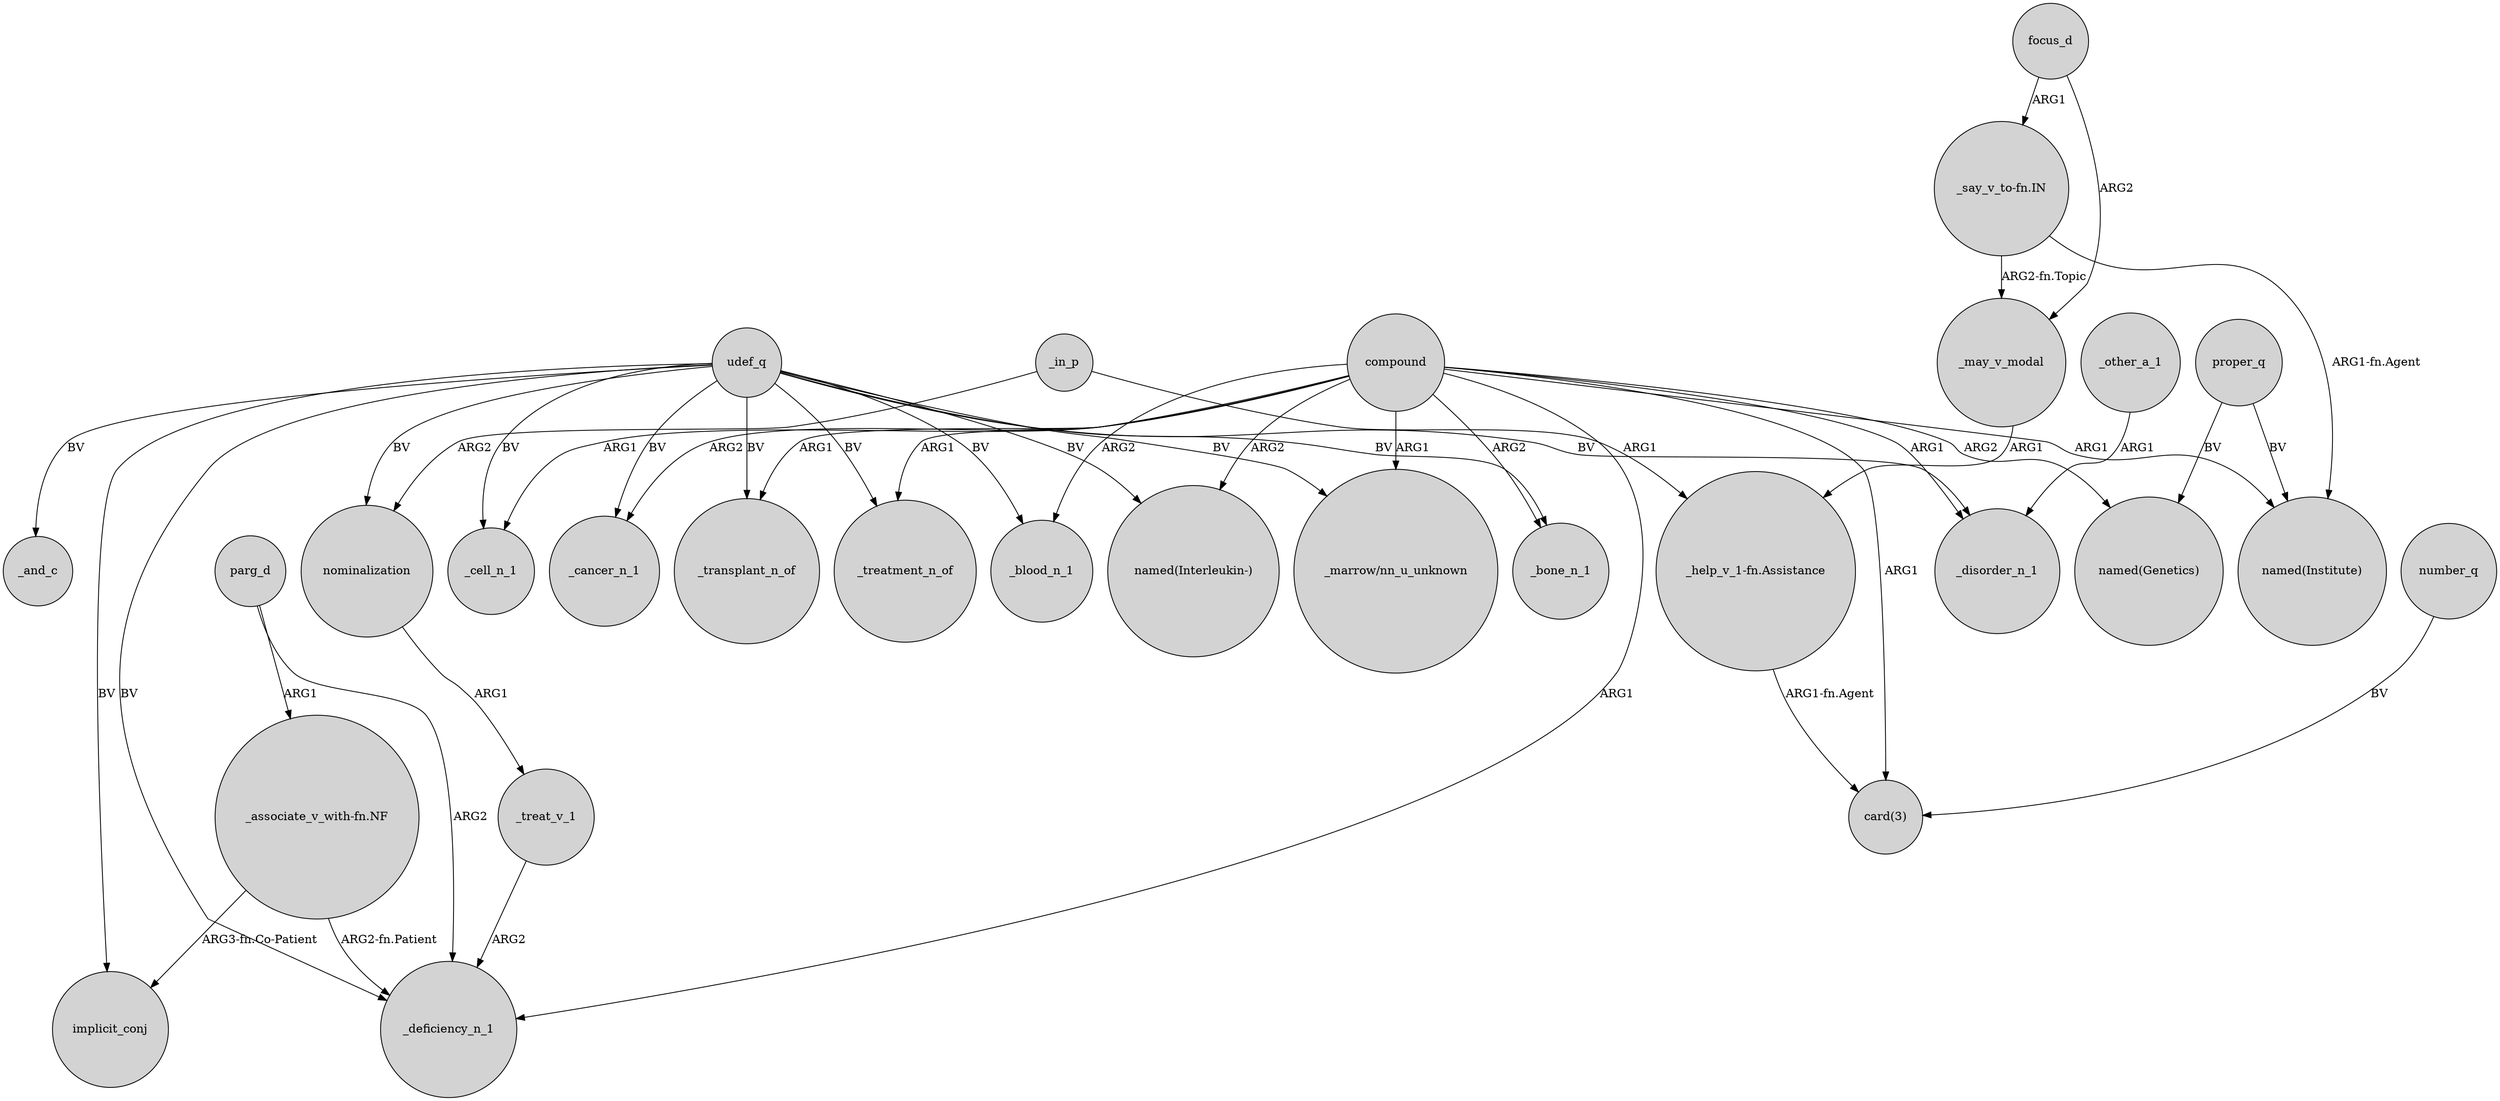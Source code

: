 digraph {
	node [shape=circle style=filled]
	nominalization -> _treat_v_1 [label=ARG1]
	compound -> _transplant_n_of [label=ARG1]
	_treat_v_1 -> _deficiency_n_1 [label=ARG2]
	udef_q -> _cancer_n_1 [label=BV]
	compound -> "_marrow/nn_u_unknown" [label=ARG1]
	parg_d -> "_associate_v_with-fn.NF" [label=ARG1]
	udef_q -> _bone_n_1 [label=BV]
	proper_q -> "named(Institute)" [label=BV]
	proper_q -> "named(Genetics)" [label=BV]
	focus_d -> _may_v_modal [label=ARG2]
	udef_q -> "named(Interleukin-)" [label=BV]
	_in_p -> "_help_v_1-fn.Assistance" [label=ARG1]
	udef_q -> "_marrow/nn_u_unknown" [label=BV]
	compound -> "named(Genetics)" [label=ARG2]
	_other_a_1 -> _disorder_n_1 [label=ARG1]
	udef_q -> implicit_conj [label=BV]
	compound -> "named(Institute)" [label=ARG1]
	udef_q -> _blood_n_1 [label=BV]
	_may_v_modal -> "_help_v_1-fn.Assistance" [label=ARG1]
	"_say_v_to-fn.IN" -> _may_v_modal [label="ARG2-fn.Topic"]
	"_help_v_1-fn.Assistance" -> "card(3)" [label="ARG1-fn.Agent"]
	compound -> _cancer_n_1 [label=ARG2]
	compound -> _disorder_n_1 [label=ARG1]
	compound -> "card(3)" [label=ARG1]
	compound -> _cell_n_1 [label=ARG1]
	udef_q -> nominalization [label=BV]
	compound -> "named(Interleukin-)" [label=ARG2]
	parg_d -> _deficiency_n_1 [label=ARG2]
	udef_q -> _cell_n_1 [label=BV]
	udef_q -> _treatment_n_of [label=BV]
	udef_q -> _deficiency_n_1 [label=BV]
	compound -> _deficiency_n_1 [label=ARG1]
	"_say_v_to-fn.IN" -> "named(Institute)" [label="ARG1-fn.Agent"]
	udef_q -> _disorder_n_1 [label=BV]
	number_q -> "card(3)" [label=BV]
	"_associate_v_with-fn.NF" -> _deficiency_n_1 [label="ARG2-fn.Patient"]
	udef_q -> _transplant_n_of [label=BV]
	_in_p -> nominalization [label=ARG2]
	"_associate_v_with-fn.NF" -> implicit_conj [label="ARG3-fn.Co-Patient"]
	udef_q -> _and_c [label=BV]
	compound -> _treatment_n_of [label=ARG1]
	compound -> _bone_n_1 [label=ARG2]
	focus_d -> "_say_v_to-fn.IN" [label=ARG1]
	compound -> _blood_n_1 [label=ARG2]
}
